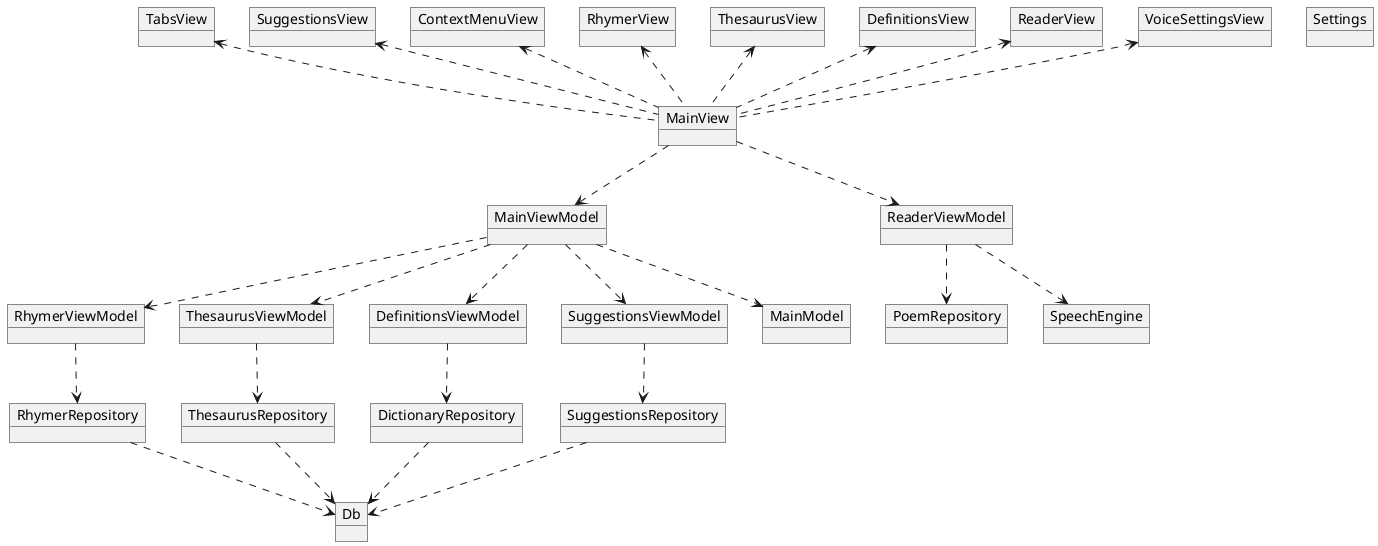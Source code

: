 @startuml
object TabsView
object SuggestionsView
object ContextMenuView
object RhymerView
object ThesaurusView
object DefinitionsView
object ReaderView
object VoiceSettingsView
object MainView

object MainViewModel
object RhymerViewModel
object ThesaurusViewModel
object DefinitionsViewModel
object ReaderViewModel
object SuggestionsViewModel

object MainModel
object RhymerRepository
object ThesaurusRepository
object DictionaryRepository
object PoemRepository
object SuggestionsRepository
object SpeechEngine


object Db
object Settings

TabsView <.. MainView
ContextMenuView <.. MainView
RhymerView <.. MainView
ThesaurusView <.. MainView
DefinitionsView <.. MainView
ReaderView <.. MainView
VoiceSettingsView <.. MainView
SuggestionsView <.. MainView
MainView ..> MainViewModel
MainView ..> ReaderViewModel

MainViewModel ..> MainModel
MainViewModel ..> RhymerViewModel
MainViewModel ..> ThesaurusViewModel
MainViewModel ..> DefinitionsViewModel
MainViewModel ..> SuggestionsViewModel

RhymerViewModel ..> RhymerRepository
ThesaurusViewModel ..> ThesaurusRepository 
DefinitionsViewModel ..> DictionaryRepository
ReaderViewModel ..> PoemRepository
ReaderViewModel ..> SpeechEngine
SuggestionsViewModel ..> SuggestionsRepository


RhymerRepository ..> Db
ThesaurusRepository ..> Db
DictionaryRepository ..> Db
SuggestionsRepository ..> Db
'RhymerRepository ..> Settings
'ThesaurusRepository ..> Settings
'PoemRepository ..> Settings
'SuggestionsRepository ..> Settings
'SpeechEngine ..> Settings

@enduml
